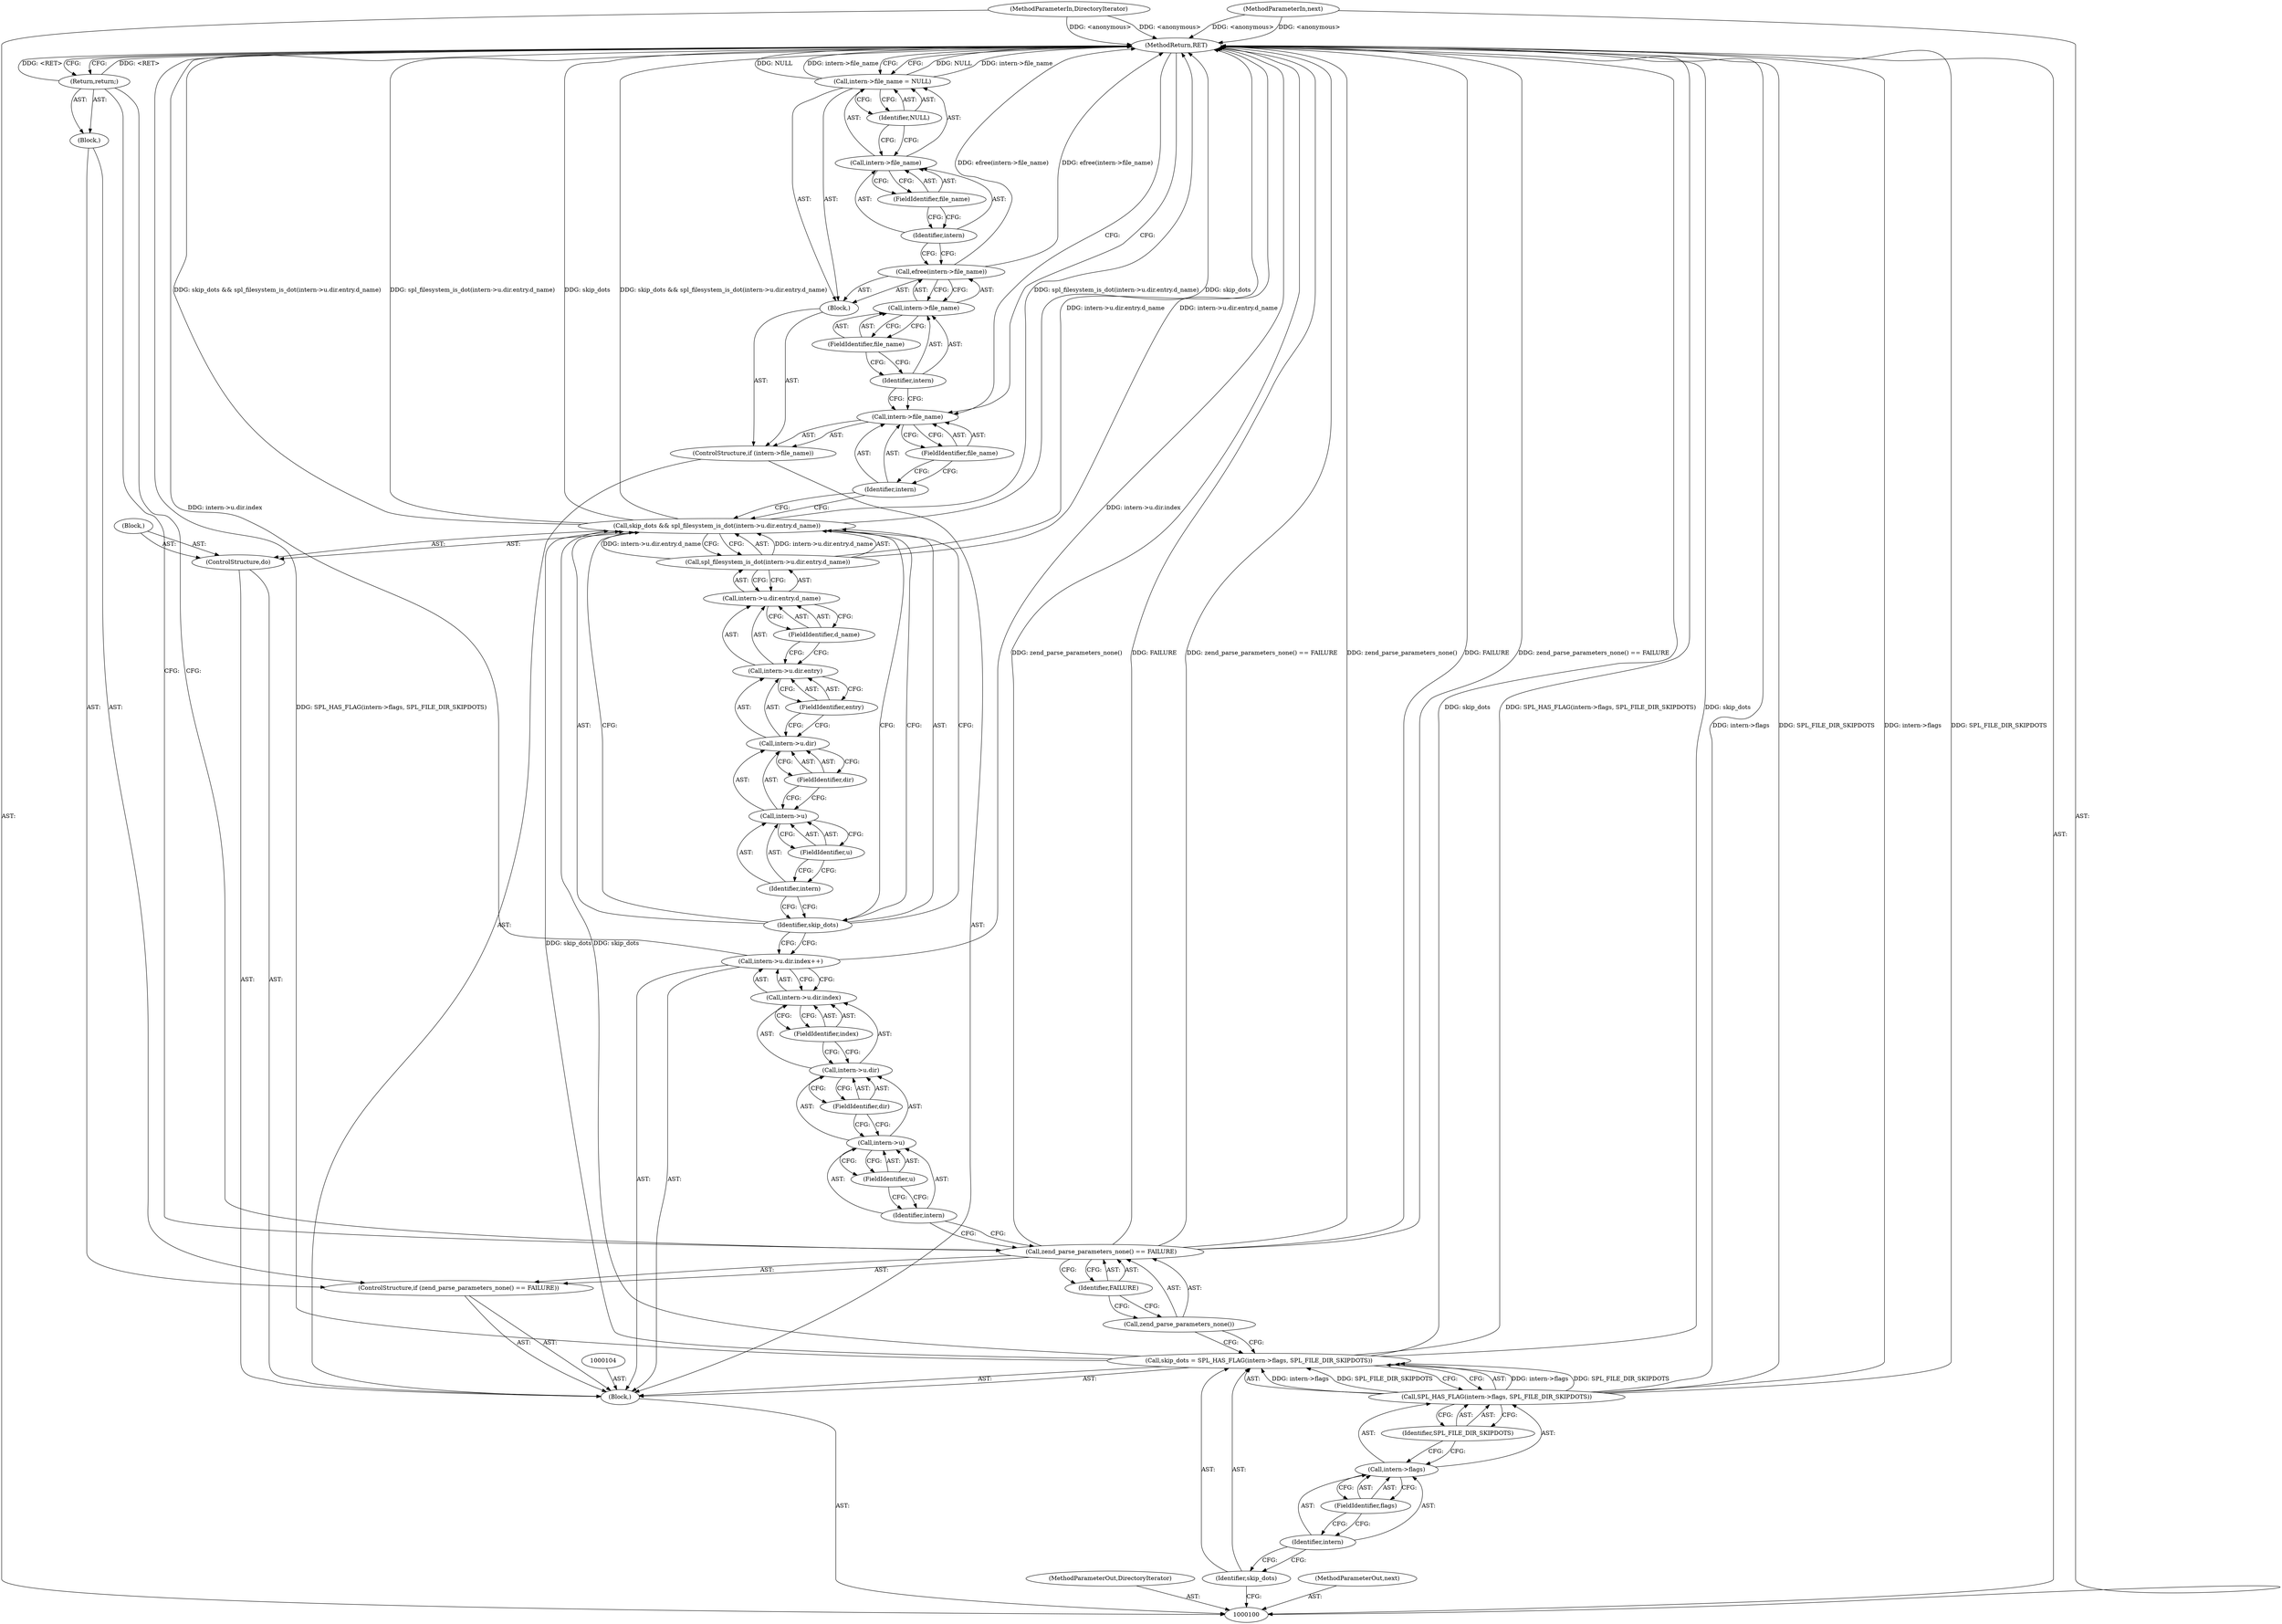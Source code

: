 digraph "0_php-src_7245bff300d3fa8bacbef7897ff080a6f1c23eba?w=1_2" {
"1000154" [label="(MethodReturn,RET)"];
"1000101" [label="(MethodParameterIn,DirectoryIterator)"];
"1000206" [label="(MethodParameterOut,DirectoryIterator)"];
"1000102" [label="(MethodParameterIn,next)"];
"1000207" [label="(MethodParameterOut,next)"];
"1000118" [label="(Call,intern->u.dir.index++)"];
"1000119" [label="(Call,intern->u.dir.index)"];
"1000120" [label="(Call,intern->u.dir)"];
"1000121" [label="(Call,intern->u)"];
"1000122" [label="(Identifier,intern)"];
"1000124" [label="(FieldIdentifier,dir)"];
"1000125" [label="(FieldIdentifier,index)"];
"1000123" [label="(FieldIdentifier,u)"];
"1000126" [label="(ControlStructure,do)"];
"1000127" [label="(Block,)"];
"1000128" [label="(Call,skip_dots && spl_filesystem_is_dot(intern->u.dir.entry.d_name))"];
"1000129" [label="(Identifier,skip_dots)"];
"1000130" [label="(Call,spl_filesystem_is_dot(intern->u.dir.entry.d_name))"];
"1000131" [label="(Call,intern->u.dir.entry.d_name)"];
"1000132" [label="(Call,intern->u.dir.entry)"];
"1000133" [label="(Call,intern->u.dir)"];
"1000134" [label="(Call,intern->u)"];
"1000135" [label="(Identifier,intern)"];
"1000136" [label="(FieldIdentifier,u)"];
"1000137" [label="(FieldIdentifier,dir)"];
"1000138" [label="(FieldIdentifier,entry)"];
"1000139" [label="(FieldIdentifier,d_name)"];
"1000140" [label="(ControlStructure,if (intern->file_name))"];
"1000143" [label="(FieldIdentifier,file_name)"];
"1000144" [label="(Block,)"];
"1000141" [label="(Call,intern->file_name)"];
"1000142" [label="(Identifier,intern)"];
"1000148" [label="(FieldIdentifier,file_name)"];
"1000145" [label="(Call,efree(intern->file_name))"];
"1000146" [label="(Call,intern->file_name)"];
"1000147" [label="(Identifier,intern)"];
"1000152" [label="(FieldIdentifier,file_name)"];
"1000149" [label="(Call,intern->file_name = NULL)"];
"1000150" [label="(Call,intern->file_name)"];
"1000151" [label="(Identifier,intern)"];
"1000153" [label="(Identifier,NULL)"];
"1000103" [label="(Block,)"];
"1000107" [label="(Call,SPL_HAS_FLAG(intern->flags, SPL_FILE_DIR_SKIPDOTS))"];
"1000108" [label="(Call,intern->flags)"];
"1000109" [label="(Identifier,intern)"];
"1000110" [label="(FieldIdentifier,flags)"];
"1000111" [label="(Identifier,SPL_FILE_DIR_SKIPDOTS)"];
"1000105" [label="(Call,skip_dots = SPL_HAS_FLAG(intern->flags, SPL_FILE_DIR_SKIPDOTS))"];
"1000106" [label="(Identifier,skip_dots)"];
"1000112" [label="(ControlStructure,if (zend_parse_parameters_none() == FAILURE))"];
"1000115" [label="(Identifier,FAILURE)"];
"1000116" [label="(Block,)"];
"1000113" [label="(Call,zend_parse_parameters_none() == FAILURE)"];
"1000114" [label="(Call,zend_parse_parameters_none())"];
"1000117" [label="(Return,return;)"];
"1000154" -> "1000100"  [label="AST: "];
"1000154" -> "1000117"  [label="CFG: "];
"1000154" -> "1000149"  [label="CFG: "];
"1000154" -> "1000141"  [label="CFG: "];
"1000117" -> "1000154"  [label="DDG: <RET>"];
"1000128" -> "1000154"  [label="DDG: spl_filesystem_is_dot(intern->u.dir.entry.d_name)"];
"1000128" -> "1000154"  [label="DDG: skip_dots"];
"1000128" -> "1000154"  [label="DDG: skip_dots && spl_filesystem_is_dot(intern->u.dir.entry.d_name)"];
"1000107" -> "1000154"  [label="DDG: intern->flags"];
"1000107" -> "1000154"  [label="DDG: SPL_FILE_DIR_SKIPDOTS"];
"1000105" -> "1000154"  [label="DDG: SPL_HAS_FLAG(intern->flags, SPL_FILE_DIR_SKIPDOTS)"];
"1000105" -> "1000154"  [label="DDG: skip_dots"];
"1000113" -> "1000154"  [label="DDG: zend_parse_parameters_none()"];
"1000113" -> "1000154"  [label="DDG: FAILURE"];
"1000113" -> "1000154"  [label="DDG: zend_parse_parameters_none() == FAILURE"];
"1000149" -> "1000154"  [label="DDG: NULL"];
"1000149" -> "1000154"  [label="DDG: intern->file_name"];
"1000102" -> "1000154"  [label="DDG: <anonymous>"];
"1000145" -> "1000154"  [label="DDG: efree(intern->file_name)"];
"1000118" -> "1000154"  [label="DDG: intern->u.dir.index"];
"1000130" -> "1000154"  [label="DDG: intern->u.dir.entry.d_name"];
"1000101" -> "1000154"  [label="DDG: <anonymous>"];
"1000101" -> "1000100"  [label="AST: "];
"1000101" -> "1000154"  [label="DDG: <anonymous>"];
"1000206" -> "1000100"  [label="AST: "];
"1000102" -> "1000100"  [label="AST: "];
"1000102" -> "1000154"  [label="DDG: <anonymous>"];
"1000207" -> "1000100"  [label="AST: "];
"1000118" -> "1000103"  [label="AST: "];
"1000118" -> "1000119"  [label="CFG: "];
"1000119" -> "1000118"  [label="AST: "];
"1000129" -> "1000118"  [label="CFG: "];
"1000118" -> "1000154"  [label="DDG: intern->u.dir.index"];
"1000119" -> "1000118"  [label="AST: "];
"1000119" -> "1000125"  [label="CFG: "];
"1000120" -> "1000119"  [label="AST: "];
"1000125" -> "1000119"  [label="AST: "];
"1000118" -> "1000119"  [label="CFG: "];
"1000120" -> "1000119"  [label="AST: "];
"1000120" -> "1000124"  [label="CFG: "];
"1000121" -> "1000120"  [label="AST: "];
"1000124" -> "1000120"  [label="AST: "];
"1000125" -> "1000120"  [label="CFG: "];
"1000121" -> "1000120"  [label="AST: "];
"1000121" -> "1000123"  [label="CFG: "];
"1000122" -> "1000121"  [label="AST: "];
"1000123" -> "1000121"  [label="AST: "];
"1000124" -> "1000121"  [label="CFG: "];
"1000122" -> "1000121"  [label="AST: "];
"1000122" -> "1000113"  [label="CFG: "];
"1000123" -> "1000122"  [label="CFG: "];
"1000124" -> "1000120"  [label="AST: "];
"1000124" -> "1000121"  [label="CFG: "];
"1000120" -> "1000124"  [label="CFG: "];
"1000125" -> "1000119"  [label="AST: "];
"1000125" -> "1000120"  [label="CFG: "];
"1000119" -> "1000125"  [label="CFG: "];
"1000123" -> "1000121"  [label="AST: "];
"1000123" -> "1000122"  [label="CFG: "];
"1000121" -> "1000123"  [label="CFG: "];
"1000126" -> "1000103"  [label="AST: "];
"1000127" -> "1000126"  [label="AST: "];
"1000128" -> "1000126"  [label="AST: "];
"1000127" -> "1000126"  [label="AST: "];
"1000128" -> "1000126"  [label="AST: "];
"1000128" -> "1000129"  [label="CFG: "];
"1000128" -> "1000130"  [label="CFG: "];
"1000129" -> "1000128"  [label="AST: "];
"1000130" -> "1000128"  [label="AST: "];
"1000129" -> "1000128"  [label="CFG: "];
"1000142" -> "1000128"  [label="CFG: "];
"1000128" -> "1000154"  [label="DDG: spl_filesystem_is_dot(intern->u.dir.entry.d_name)"];
"1000128" -> "1000154"  [label="DDG: skip_dots"];
"1000128" -> "1000154"  [label="DDG: skip_dots && spl_filesystem_is_dot(intern->u.dir.entry.d_name)"];
"1000105" -> "1000128"  [label="DDG: skip_dots"];
"1000130" -> "1000128"  [label="DDG: intern->u.dir.entry.d_name"];
"1000129" -> "1000128"  [label="AST: "];
"1000129" -> "1000128"  [label="CFG: "];
"1000129" -> "1000118"  [label="CFG: "];
"1000135" -> "1000129"  [label="CFG: "];
"1000128" -> "1000129"  [label="CFG: "];
"1000130" -> "1000128"  [label="AST: "];
"1000130" -> "1000131"  [label="CFG: "];
"1000131" -> "1000130"  [label="AST: "];
"1000128" -> "1000130"  [label="CFG: "];
"1000130" -> "1000154"  [label="DDG: intern->u.dir.entry.d_name"];
"1000130" -> "1000128"  [label="DDG: intern->u.dir.entry.d_name"];
"1000131" -> "1000130"  [label="AST: "];
"1000131" -> "1000139"  [label="CFG: "];
"1000132" -> "1000131"  [label="AST: "];
"1000139" -> "1000131"  [label="AST: "];
"1000130" -> "1000131"  [label="CFG: "];
"1000132" -> "1000131"  [label="AST: "];
"1000132" -> "1000138"  [label="CFG: "];
"1000133" -> "1000132"  [label="AST: "];
"1000138" -> "1000132"  [label="AST: "];
"1000139" -> "1000132"  [label="CFG: "];
"1000133" -> "1000132"  [label="AST: "];
"1000133" -> "1000137"  [label="CFG: "];
"1000134" -> "1000133"  [label="AST: "];
"1000137" -> "1000133"  [label="AST: "];
"1000138" -> "1000133"  [label="CFG: "];
"1000134" -> "1000133"  [label="AST: "];
"1000134" -> "1000136"  [label="CFG: "];
"1000135" -> "1000134"  [label="AST: "];
"1000136" -> "1000134"  [label="AST: "];
"1000137" -> "1000134"  [label="CFG: "];
"1000135" -> "1000134"  [label="AST: "];
"1000135" -> "1000129"  [label="CFG: "];
"1000136" -> "1000135"  [label="CFG: "];
"1000136" -> "1000134"  [label="AST: "];
"1000136" -> "1000135"  [label="CFG: "];
"1000134" -> "1000136"  [label="CFG: "];
"1000137" -> "1000133"  [label="AST: "];
"1000137" -> "1000134"  [label="CFG: "];
"1000133" -> "1000137"  [label="CFG: "];
"1000138" -> "1000132"  [label="AST: "];
"1000138" -> "1000133"  [label="CFG: "];
"1000132" -> "1000138"  [label="CFG: "];
"1000139" -> "1000131"  [label="AST: "];
"1000139" -> "1000132"  [label="CFG: "];
"1000131" -> "1000139"  [label="CFG: "];
"1000140" -> "1000103"  [label="AST: "];
"1000141" -> "1000140"  [label="AST: "];
"1000144" -> "1000140"  [label="AST: "];
"1000143" -> "1000141"  [label="AST: "];
"1000143" -> "1000142"  [label="CFG: "];
"1000141" -> "1000143"  [label="CFG: "];
"1000144" -> "1000140"  [label="AST: "];
"1000145" -> "1000144"  [label="AST: "];
"1000149" -> "1000144"  [label="AST: "];
"1000141" -> "1000140"  [label="AST: "];
"1000141" -> "1000143"  [label="CFG: "];
"1000142" -> "1000141"  [label="AST: "];
"1000143" -> "1000141"  [label="AST: "];
"1000147" -> "1000141"  [label="CFG: "];
"1000154" -> "1000141"  [label="CFG: "];
"1000142" -> "1000141"  [label="AST: "];
"1000142" -> "1000128"  [label="CFG: "];
"1000143" -> "1000142"  [label="CFG: "];
"1000148" -> "1000146"  [label="AST: "];
"1000148" -> "1000147"  [label="CFG: "];
"1000146" -> "1000148"  [label="CFG: "];
"1000145" -> "1000144"  [label="AST: "];
"1000145" -> "1000146"  [label="CFG: "];
"1000146" -> "1000145"  [label="AST: "];
"1000151" -> "1000145"  [label="CFG: "];
"1000145" -> "1000154"  [label="DDG: efree(intern->file_name)"];
"1000146" -> "1000145"  [label="AST: "];
"1000146" -> "1000148"  [label="CFG: "];
"1000147" -> "1000146"  [label="AST: "];
"1000148" -> "1000146"  [label="AST: "];
"1000145" -> "1000146"  [label="CFG: "];
"1000147" -> "1000146"  [label="AST: "];
"1000147" -> "1000141"  [label="CFG: "];
"1000148" -> "1000147"  [label="CFG: "];
"1000152" -> "1000150"  [label="AST: "];
"1000152" -> "1000151"  [label="CFG: "];
"1000150" -> "1000152"  [label="CFG: "];
"1000149" -> "1000144"  [label="AST: "];
"1000149" -> "1000153"  [label="CFG: "];
"1000150" -> "1000149"  [label="AST: "];
"1000153" -> "1000149"  [label="AST: "];
"1000154" -> "1000149"  [label="CFG: "];
"1000149" -> "1000154"  [label="DDG: NULL"];
"1000149" -> "1000154"  [label="DDG: intern->file_name"];
"1000150" -> "1000149"  [label="AST: "];
"1000150" -> "1000152"  [label="CFG: "];
"1000151" -> "1000150"  [label="AST: "];
"1000152" -> "1000150"  [label="AST: "];
"1000153" -> "1000150"  [label="CFG: "];
"1000151" -> "1000150"  [label="AST: "];
"1000151" -> "1000145"  [label="CFG: "];
"1000152" -> "1000151"  [label="CFG: "];
"1000153" -> "1000149"  [label="AST: "];
"1000153" -> "1000150"  [label="CFG: "];
"1000149" -> "1000153"  [label="CFG: "];
"1000103" -> "1000100"  [label="AST: "];
"1000104" -> "1000103"  [label="AST: "];
"1000105" -> "1000103"  [label="AST: "];
"1000112" -> "1000103"  [label="AST: "];
"1000118" -> "1000103"  [label="AST: "];
"1000126" -> "1000103"  [label="AST: "];
"1000140" -> "1000103"  [label="AST: "];
"1000107" -> "1000105"  [label="AST: "];
"1000107" -> "1000111"  [label="CFG: "];
"1000108" -> "1000107"  [label="AST: "];
"1000111" -> "1000107"  [label="AST: "];
"1000105" -> "1000107"  [label="CFG: "];
"1000107" -> "1000154"  [label="DDG: intern->flags"];
"1000107" -> "1000154"  [label="DDG: SPL_FILE_DIR_SKIPDOTS"];
"1000107" -> "1000105"  [label="DDG: intern->flags"];
"1000107" -> "1000105"  [label="DDG: SPL_FILE_DIR_SKIPDOTS"];
"1000108" -> "1000107"  [label="AST: "];
"1000108" -> "1000110"  [label="CFG: "];
"1000109" -> "1000108"  [label="AST: "];
"1000110" -> "1000108"  [label="AST: "];
"1000111" -> "1000108"  [label="CFG: "];
"1000109" -> "1000108"  [label="AST: "];
"1000109" -> "1000106"  [label="CFG: "];
"1000110" -> "1000109"  [label="CFG: "];
"1000110" -> "1000108"  [label="AST: "];
"1000110" -> "1000109"  [label="CFG: "];
"1000108" -> "1000110"  [label="CFG: "];
"1000111" -> "1000107"  [label="AST: "];
"1000111" -> "1000108"  [label="CFG: "];
"1000107" -> "1000111"  [label="CFG: "];
"1000105" -> "1000103"  [label="AST: "];
"1000105" -> "1000107"  [label="CFG: "];
"1000106" -> "1000105"  [label="AST: "];
"1000107" -> "1000105"  [label="AST: "];
"1000114" -> "1000105"  [label="CFG: "];
"1000105" -> "1000154"  [label="DDG: SPL_HAS_FLAG(intern->flags, SPL_FILE_DIR_SKIPDOTS)"];
"1000105" -> "1000154"  [label="DDG: skip_dots"];
"1000107" -> "1000105"  [label="DDG: intern->flags"];
"1000107" -> "1000105"  [label="DDG: SPL_FILE_DIR_SKIPDOTS"];
"1000105" -> "1000128"  [label="DDG: skip_dots"];
"1000106" -> "1000105"  [label="AST: "];
"1000106" -> "1000100"  [label="CFG: "];
"1000109" -> "1000106"  [label="CFG: "];
"1000112" -> "1000103"  [label="AST: "];
"1000113" -> "1000112"  [label="AST: "];
"1000116" -> "1000112"  [label="AST: "];
"1000115" -> "1000113"  [label="AST: "];
"1000115" -> "1000114"  [label="CFG: "];
"1000113" -> "1000115"  [label="CFG: "];
"1000116" -> "1000112"  [label="AST: "];
"1000117" -> "1000116"  [label="AST: "];
"1000113" -> "1000112"  [label="AST: "];
"1000113" -> "1000115"  [label="CFG: "];
"1000114" -> "1000113"  [label="AST: "];
"1000115" -> "1000113"  [label="AST: "];
"1000117" -> "1000113"  [label="CFG: "];
"1000122" -> "1000113"  [label="CFG: "];
"1000113" -> "1000154"  [label="DDG: zend_parse_parameters_none()"];
"1000113" -> "1000154"  [label="DDG: FAILURE"];
"1000113" -> "1000154"  [label="DDG: zend_parse_parameters_none() == FAILURE"];
"1000114" -> "1000113"  [label="AST: "];
"1000114" -> "1000105"  [label="CFG: "];
"1000115" -> "1000114"  [label="CFG: "];
"1000117" -> "1000116"  [label="AST: "];
"1000117" -> "1000113"  [label="CFG: "];
"1000154" -> "1000117"  [label="CFG: "];
"1000117" -> "1000154"  [label="DDG: <RET>"];
}
